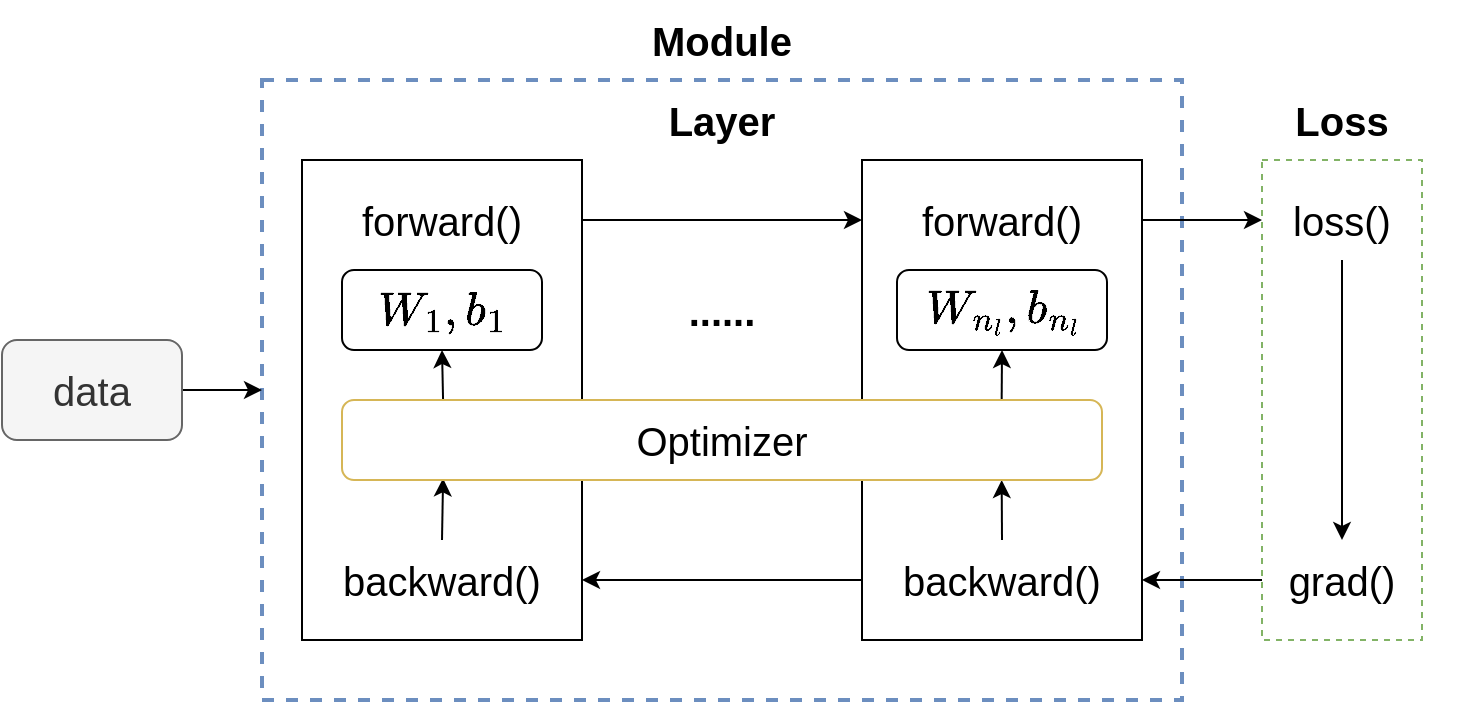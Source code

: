 <mxfile version="12.9.3" type="device"><diagram id="-1drznydD0F5UoGuy1oe" name="Page-1"><mxGraphModel dx="1533" dy="752" grid="1" gridSize="10" guides="1" tooltips="1" connect="1" arrows="1" fold="1" page="1" pageScale="1" pageWidth="827" pageHeight="1169" math="1" shadow="0"><root><mxCell id="0"/><mxCell id="1" parent="0"/><mxCell id="4a-77fK2cvfa6x64ytrI-28" value="" style="rounded=0;whiteSpace=wrap;html=1;dashed=1;fontSize=20;fillColor=none;strokeColor=#6c8ebf;strokeWidth=2;" parent="1" vertex="1"><mxGeometry x="100" y="120" width="460" height="310" as="geometry"/></mxCell><mxCell id="4a-77fK2cvfa6x64ytrI-27" value="" style="rounded=0;whiteSpace=wrap;html=1;fontSize=20;dashed=1;fillColor=none;strokeColor=#82b366;" parent="1" vertex="1"><mxGeometry x="600" y="160" width="80" height="240" as="geometry"/></mxCell><mxCell id="4a-77fK2cvfa6x64ytrI-1" value="" style="rounded=0;whiteSpace=wrap;html=1;" parent="1" vertex="1"><mxGeometry x="120" y="160" width="140" height="240" as="geometry"/></mxCell><mxCell id="4a-77fK2cvfa6x64ytrI-15" style="edgeStyle=orthogonalEdgeStyle;rounded=0;orthogonalLoop=1;jettySize=auto;html=1;exitX=1;exitY=0.5;exitDx=0;exitDy=0;entryX=0;entryY=0.5;entryDx=0;entryDy=0;fontSize=20;" parent="1" source="4a-77fK2cvfa6x64ytrI-2" target="4a-77fK2cvfa6x64ytrI-10" edge="1"><mxGeometry relative="1" as="geometry"/></mxCell><mxCell id="4a-77fK2cvfa6x64ytrI-2" value="forward()" style="text;html=1;strokeColor=none;fillColor=none;align=center;verticalAlign=middle;whiteSpace=wrap;rounded=0;fontSize=20;" parent="1" vertex="1"><mxGeometry x="120" y="170" width="140" height="40" as="geometry"/></mxCell><mxCell id="4a-77fK2cvfa6x64ytrI-20" style="edgeStyle=orthogonalEdgeStyle;rounded=0;orthogonalLoop=1;jettySize=auto;html=1;exitX=0.133;exitY=0;exitDx=0;exitDy=0;entryX=0.5;entryY=1;entryDx=0;entryDy=0;fontSize=20;exitPerimeter=0;" parent="1" source="4a-77fK2cvfa6x64ytrI-13" target="4a-77fK2cvfa6x64ytrI-4" edge="1"><mxGeometry relative="1" as="geometry"/></mxCell><mxCell id="4a-77fK2cvfa6x64ytrI-4" value="`W_1, b_1`" style="rounded=1;whiteSpace=wrap;html=1;fontSize=20;" parent="1" vertex="1"><mxGeometry x="140" y="215" width="100" height="40" as="geometry"/></mxCell><mxCell id="4a-77fK2cvfa6x64ytrI-17" style="edgeStyle=orthogonalEdgeStyle;rounded=0;orthogonalLoop=1;jettySize=auto;html=1;exitX=0.5;exitY=0;exitDx=0;exitDy=0;entryX=0.133;entryY=0.979;entryDx=0;entryDy=0;entryPerimeter=0;fontSize=20;" parent="1" source="4a-77fK2cvfa6x64ytrI-5" target="4a-77fK2cvfa6x64ytrI-13" edge="1"><mxGeometry relative="1" as="geometry"/></mxCell><mxCell id="4a-77fK2cvfa6x64ytrI-5" value="backward()" style="text;html=1;strokeColor=none;fillColor=none;align=center;verticalAlign=middle;whiteSpace=wrap;rounded=0;fontSize=20;" parent="1" vertex="1"><mxGeometry x="120" y="350" width="140" height="40" as="geometry"/></mxCell><mxCell id="4a-77fK2cvfa6x64ytrI-29" style="edgeStyle=orthogonalEdgeStyle;rounded=0;orthogonalLoop=1;jettySize=auto;html=1;exitX=1;exitY=0.5;exitDx=0;exitDy=0;entryX=0;entryY=0.5;entryDx=0;entryDy=0;fontSize=20;" parent="1" source="4a-77fK2cvfa6x64ytrI-7" target="4a-77fK2cvfa6x64ytrI-28" edge="1"><mxGeometry relative="1" as="geometry"/></mxCell><mxCell id="4a-77fK2cvfa6x64ytrI-7" value="data" style="rounded=1;whiteSpace=wrap;html=1;fontSize=20;fillColor=#f5f5f5;strokeColor=#666666;fontColor=#333333;" parent="1" vertex="1"><mxGeometry x="-30" y="250" width="90" height="50" as="geometry"/></mxCell><mxCell id="4a-77fK2cvfa6x64ytrI-9" value="" style="rounded=0;whiteSpace=wrap;html=1;" parent="1" vertex="1"><mxGeometry x="400" y="160" width="140" height="240" as="geometry"/></mxCell><mxCell id="4a-77fK2cvfa6x64ytrI-23" style="edgeStyle=orthogonalEdgeStyle;rounded=0;orthogonalLoop=1;jettySize=auto;html=1;exitX=1;exitY=0.5;exitDx=0;exitDy=0;entryX=0;entryY=0.5;entryDx=0;entryDy=0;fontSize=20;" parent="1" source="4a-77fK2cvfa6x64ytrI-10" target="4a-77fK2cvfa6x64ytrI-22" edge="1"><mxGeometry relative="1" as="geometry"/></mxCell><mxCell id="4a-77fK2cvfa6x64ytrI-10" value="forward()" style="text;html=1;strokeColor=none;fillColor=none;align=center;verticalAlign=middle;whiteSpace=wrap;rounded=0;fontSize=20;" parent="1" vertex="1"><mxGeometry x="400" y="170" width="140" height="40" as="geometry"/></mxCell><mxCell id="4a-77fK2cvfa6x64ytrI-21" style="edgeStyle=orthogonalEdgeStyle;rounded=0;orthogonalLoop=1;jettySize=auto;html=1;exitX=0.868;exitY=0;exitDx=0;exitDy=0;entryX=0.5;entryY=1;entryDx=0;entryDy=0;fontSize=20;exitPerimeter=0;" parent="1" source="4a-77fK2cvfa6x64ytrI-13" target="4a-77fK2cvfa6x64ytrI-11" edge="1"><mxGeometry relative="1" as="geometry"/></mxCell><mxCell id="4a-77fK2cvfa6x64ytrI-11" value="`W_{n_l}, b_{n_l}`" style="rounded=1;whiteSpace=wrap;html=1;fontSize=20;" parent="1" vertex="1"><mxGeometry x="417.5" y="215" width="105" height="40" as="geometry"/></mxCell><mxCell id="4a-77fK2cvfa6x64ytrI-16" style="edgeStyle=orthogonalEdgeStyle;rounded=0;orthogonalLoop=1;jettySize=auto;html=1;exitX=0;exitY=0.5;exitDx=0;exitDy=0;entryX=1;entryY=0.5;entryDx=0;entryDy=0;fontSize=20;" parent="1" source="4a-77fK2cvfa6x64ytrI-12" target="4a-77fK2cvfa6x64ytrI-5" edge="1"><mxGeometry relative="1" as="geometry"/></mxCell><mxCell id="4a-77fK2cvfa6x64ytrI-18" style="edgeStyle=orthogonalEdgeStyle;rounded=0;orthogonalLoop=1;jettySize=auto;html=1;exitX=0.5;exitY=0;exitDx=0;exitDy=0;entryX=0.868;entryY=1;entryDx=0;entryDy=0;entryPerimeter=0;fontSize=20;" parent="1" source="4a-77fK2cvfa6x64ytrI-12" target="4a-77fK2cvfa6x64ytrI-13" edge="1"><mxGeometry relative="1" as="geometry"/></mxCell><mxCell id="4a-77fK2cvfa6x64ytrI-12" value="backward()" style="text;html=1;strokeColor=none;fillColor=none;align=center;verticalAlign=middle;whiteSpace=wrap;rounded=0;fontSize=20;" parent="1" vertex="1"><mxGeometry x="400" y="350" width="140" height="40" as="geometry"/></mxCell><mxCell id="4a-77fK2cvfa6x64ytrI-13" value="Optimizer" style="rounded=1;whiteSpace=wrap;html=1;fontSize=20;fillColor=#FFFFFF;strokeColor=#d6b656;" parent="1" vertex="1"><mxGeometry x="140" y="280" width="380" height="40" as="geometry"/></mxCell><mxCell id="4a-77fK2cvfa6x64ytrI-25" style="edgeStyle=orthogonalEdgeStyle;rounded=0;orthogonalLoop=1;jettySize=auto;html=1;exitX=0.5;exitY=1;exitDx=0;exitDy=0;fontSize=20;entryX=0.5;entryY=0;entryDx=0;entryDy=0;" parent="1" source="4a-77fK2cvfa6x64ytrI-22" target="4a-77fK2cvfa6x64ytrI-24" edge="1"><mxGeometry relative="1" as="geometry"/></mxCell><mxCell id="4a-77fK2cvfa6x64ytrI-22" value="loss()" style="text;html=1;strokeColor=none;fillColor=none;align=center;verticalAlign=middle;whiteSpace=wrap;rounded=0;fontSize=20;" parent="1" vertex="1"><mxGeometry x="600" y="170" width="80" height="40" as="geometry"/></mxCell><mxCell id="4a-77fK2cvfa6x64ytrI-26" style="edgeStyle=orthogonalEdgeStyle;rounded=0;orthogonalLoop=1;jettySize=auto;html=1;exitX=0;exitY=0.5;exitDx=0;exitDy=0;fontSize=20;" parent="1" source="4a-77fK2cvfa6x64ytrI-24" target="4a-77fK2cvfa6x64ytrI-12" edge="1"><mxGeometry relative="1" as="geometry"/></mxCell><mxCell id="4a-77fK2cvfa6x64ytrI-24" value="grad()" style="text;html=1;strokeColor=none;fillColor=none;align=center;verticalAlign=middle;whiteSpace=wrap;rounded=0;fontSize=20;" parent="1" vertex="1"><mxGeometry x="600" y="350" width="80" height="40" as="geometry"/></mxCell><mxCell id="4a-77fK2cvfa6x64ytrI-30" value="Layer" style="text;html=1;strokeColor=none;fillColor=none;align=center;verticalAlign=middle;whiteSpace=wrap;rounded=0;fontSize=20;fontStyle=1" parent="1" vertex="1"><mxGeometry x="260" y="120" width="140" height="40" as="geometry"/></mxCell><mxCell id="4a-77fK2cvfa6x64ytrI-31" value="Module" style="text;html=1;strokeColor=none;fillColor=none;align=center;verticalAlign=middle;whiteSpace=wrap;rounded=0;fontSize=20;fontStyle=1" parent="1" vertex="1"><mxGeometry x="260" y="80" width="140" height="40" as="geometry"/></mxCell><mxCell id="4a-77fK2cvfa6x64ytrI-32" value="Loss" style="text;html=1;strokeColor=none;fillColor=none;align=center;verticalAlign=middle;whiteSpace=wrap;rounded=0;fontSize=20;fontStyle=1" parent="1" vertex="1"><mxGeometry x="570" y="120" width="140" height="40" as="geometry"/></mxCell><mxCell id="4a-77fK2cvfa6x64ytrI-33" value="......" style="text;html=1;strokeColor=none;fillColor=none;align=center;verticalAlign=middle;whiteSpace=wrap;rounded=0;fontSize=20;fontStyle=1" parent="1" vertex="1"><mxGeometry x="260" y="215" width="140" height="40" as="geometry"/></mxCell></root></mxGraphModel></diagram></mxfile>